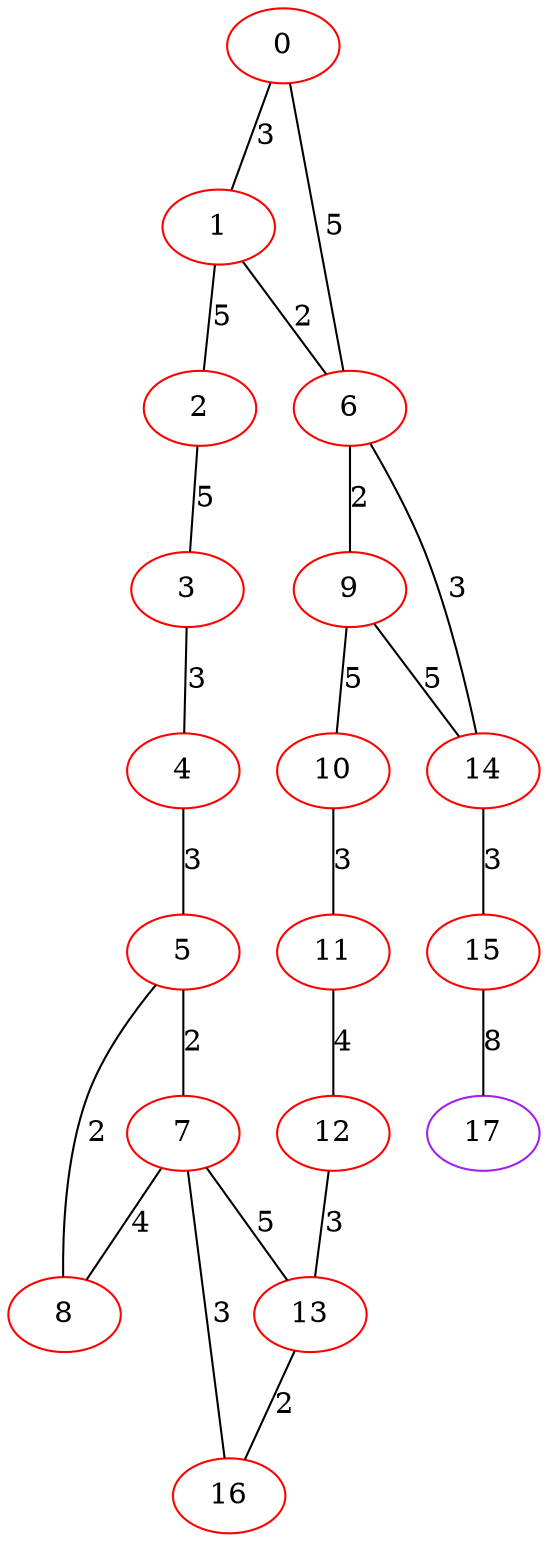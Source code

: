 graph "" {
0 [color=red, weight=1];
1 [color=red, weight=1];
2 [color=red, weight=1];
3 [color=red, weight=1];
4 [color=red, weight=1];
5 [color=red, weight=1];
6 [color=red, weight=1];
7 [color=red, weight=1];
8 [color=red, weight=1];
9 [color=red, weight=1];
10 [color=red, weight=1];
11 [color=red, weight=1];
12 [color=red, weight=1];
13 [color=red, weight=1];
14 [color=red, weight=1];
15 [color=red, weight=1];
16 [color=red, weight=1];
17 [color=purple, weight=4];
0 -- 1  [key=0, label=3];
0 -- 6  [key=0, label=5];
1 -- 2  [key=0, label=5];
1 -- 6  [key=0, label=2];
2 -- 3  [key=0, label=5];
3 -- 4  [key=0, label=3];
4 -- 5  [key=0, label=3];
5 -- 8  [key=0, label=2];
5 -- 7  [key=0, label=2];
6 -- 14  [key=0, label=3];
6 -- 9  [key=0, label=2];
7 -- 16  [key=0, label=3];
7 -- 8  [key=0, label=4];
7 -- 13  [key=0, label=5];
9 -- 10  [key=0, label=5];
9 -- 14  [key=0, label=5];
10 -- 11  [key=0, label=3];
11 -- 12  [key=0, label=4];
12 -- 13  [key=0, label=3];
13 -- 16  [key=0, label=2];
14 -- 15  [key=0, label=3];
15 -- 17  [key=0, label=8];
}
